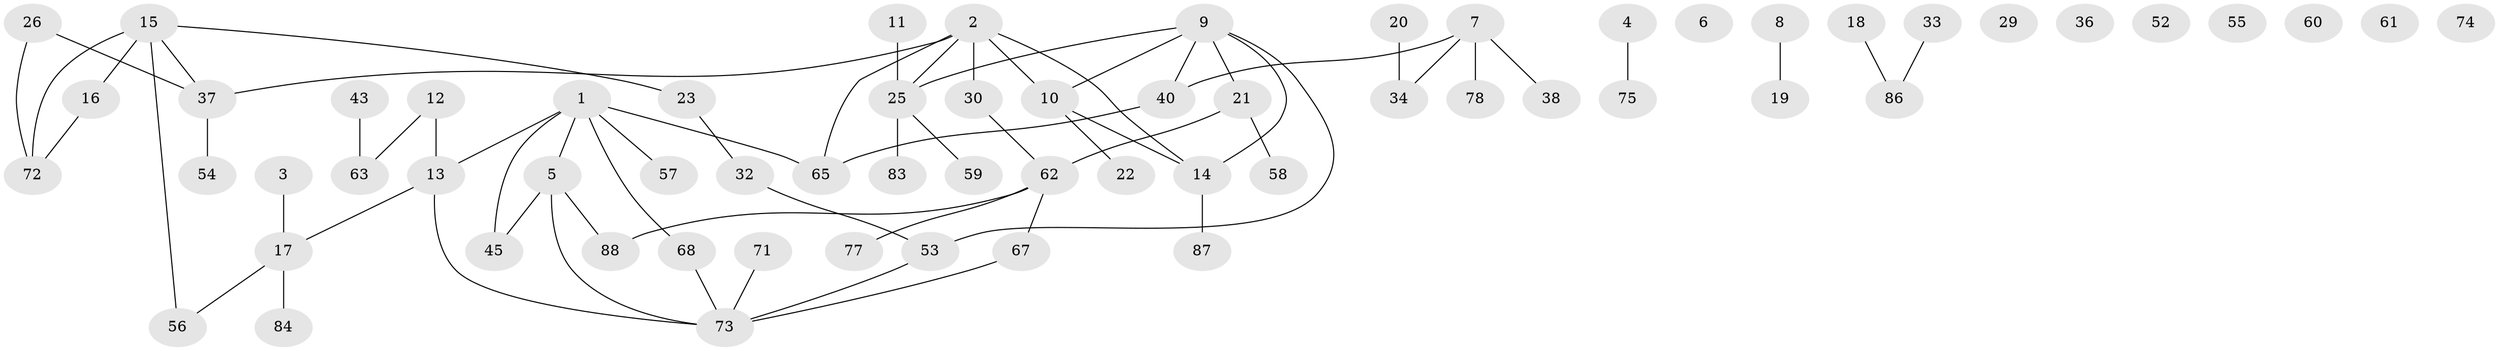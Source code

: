 // Generated by graph-tools (version 1.1) at 2025/23/03/03/25 07:23:24]
// undirected, 63 vertices, 66 edges
graph export_dot {
graph [start="1"]
  node [color=gray90,style=filled];
  1 [super="+41"];
  2 [super="+31"];
  3;
  4;
  5 [super="+44"];
  6 [super="+82"];
  7 [super="+27"];
  8 [super="+48"];
  9 [super="+39"];
  10 [super="+46"];
  11;
  12;
  13 [super="+42"];
  14 [super="+49"];
  15 [super="+28"];
  16 [super="+51"];
  17 [super="+50"];
  18 [super="+24"];
  19;
  20;
  21;
  22;
  23 [super="+47"];
  25 [super="+64"];
  26;
  29;
  30;
  32 [super="+69"];
  33;
  34 [super="+35"];
  36;
  37 [super="+81"];
  38;
  40 [super="+66"];
  43;
  45 [super="+70"];
  52;
  53;
  54;
  55;
  56;
  57;
  58;
  59;
  60;
  61;
  62 [super="+80"];
  63 [super="+79"];
  65;
  67;
  68;
  71;
  72 [super="+76"];
  73 [super="+85"];
  74;
  75;
  77;
  78;
  83;
  84;
  86;
  87;
  88;
  1 -- 5;
  1 -- 57;
  1 -- 65;
  1 -- 13;
  1 -- 68;
  1 -- 45;
  2 -- 10 [weight=2];
  2 -- 14;
  2 -- 25;
  2 -- 30;
  2 -- 65;
  2 -- 37;
  3 -- 17;
  4 -- 75;
  5 -- 88;
  5 -- 73;
  5 -- 45;
  7 -- 34;
  7 -- 38;
  7 -- 78;
  7 -- 40;
  8 -- 19;
  9 -- 53;
  9 -- 21;
  9 -- 25;
  9 -- 10;
  9 -- 40;
  9 -- 14;
  10 -- 22;
  10 -- 14;
  11 -- 25;
  12 -- 13;
  12 -- 63;
  13 -- 17;
  13 -- 73;
  14 -- 87;
  15 -- 37;
  15 -- 23;
  15 -- 56;
  15 -- 16;
  15 -- 72;
  16 -- 72;
  17 -- 56;
  17 -- 84;
  18 -- 86;
  20 -- 34;
  21 -- 58;
  21 -- 62;
  23 -- 32;
  25 -- 59;
  25 -- 83;
  26 -- 72;
  26 -- 37;
  30 -- 62;
  32 -- 53;
  33 -- 86;
  37 -- 54;
  40 -- 65;
  43 -- 63;
  53 -- 73;
  62 -- 67;
  62 -- 88;
  62 -- 77;
  67 -- 73;
  68 -- 73;
  71 -- 73;
}
